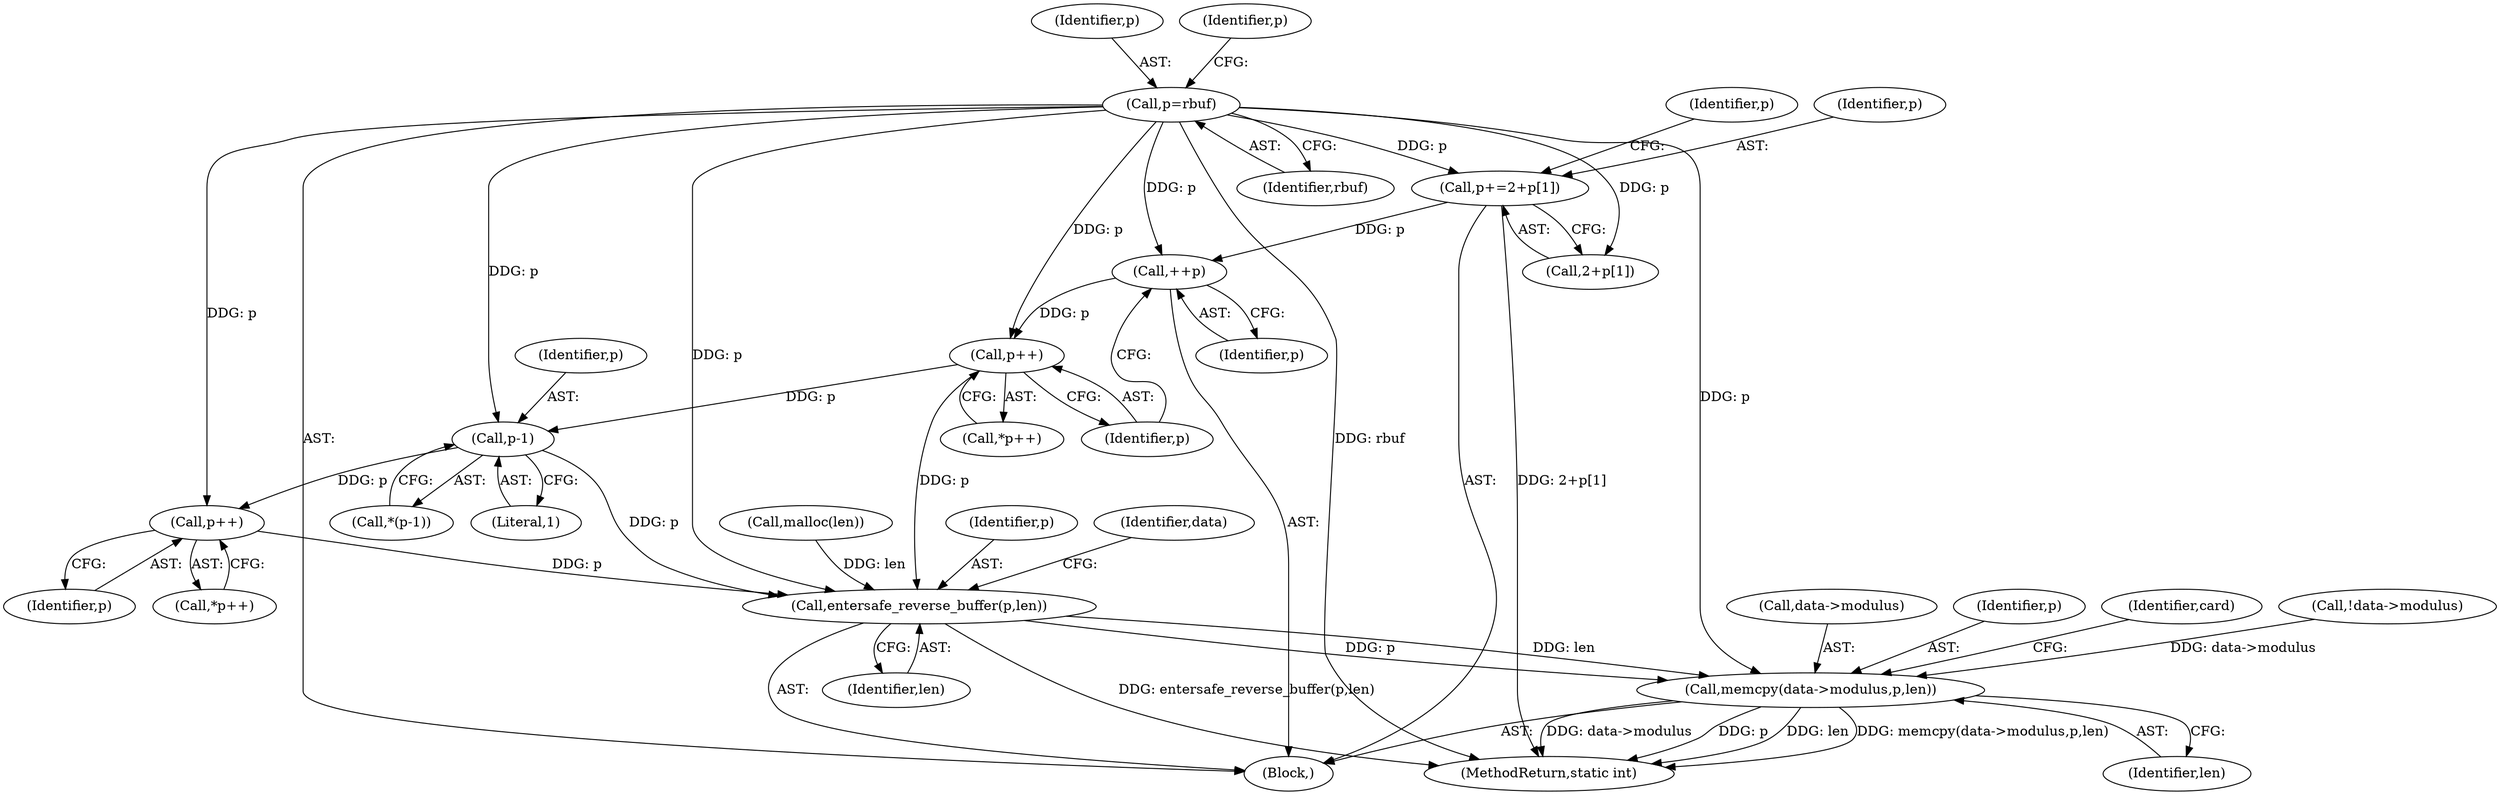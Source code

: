 digraph "0_OpenSC_8fe377e93b4b56060e5bbfb6f3142ceaeca744fa_5@pointer" {
"1000378" [label="(Call,p+=2+p[1])"];
"1000370" [label="(Call,p=rbuf)"];
"1000390" [label="(Call,++p)"];
"1000395" [label="(Call,p++)"];
"1000404" [label="(Call,p-1)"];
"1000425" [label="(Call,p++)"];
"1000429" [label="(Call,entersafe_reverse_buffer(p,len))"];
"1000432" [label="(Call,memcpy(data->modulus,p,len))"];
"1000432" [label="(Call,memcpy(data->modulus,p,len))"];
"1000430" [label="(Identifier,p)"];
"1000424" [label="(Call,*p++)"];
"1000425" [label="(Call,p++)"];
"1000426" [label="(Identifier,p)"];
"1000390" [label="(Call,++p)"];
"1000403" [label="(Call,*(p-1))"];
"1000371" [label="(Identifier,p)"];
"1000404" [label="(Call,p-1)"];
"1000405" [label="(Identifier,p)"];
"1000394" [label="(Call,*p++)"];
"1000378" [label="(Call,p+=2+p[1])"];
"1000437" [label="(Identifier,len)"];
"1000376" [label="(Identifier,p)"];
"1000444" [label="(MethodReturn,static int)"];
"1000433" [label="(Call,data->modulus)"];
"1000434" [label="(Identifier,data)"];
"1000431" [label="(Identifier,len)"];
"1000436" [label="(Identifier,p)"];
"1000406" [label="(Literal,1)"];
"1000440" [label="(Identifier,card)"];
"1000357" [label="(Call,malloc(len))"];
"1000372" [label="(Identifier,rbuf)"];
"1000380" [label="(Call,2+p[1])"];
"1000379" [label="(Identifier,p)"];
"1000429" [label="(Call,entersafe_reverse_buffer(p,len))"];
"1000395" [label="(Call,p++)"];
"1000391" [label="(Identifier,p)"];
"1000107" [label="(Block,)"];
"1000370" [label="(Call,p=rbuf)"];
"1000388" [label="(Identifier,p)"];
"1000360" [label="(Call,!data->modulus)"];
"1000396" [label="(Identifier,p)"];
"1000378" -> "1000107"  [label="AST: "];
"1000378" -> "1000380"  [label="CFG: "];
"1000379" -> "1000378"  [label="AST: "];
"1000380" -> "1000378"  [label="AST: "];
"1000388" -> "1000378"  [label="CFG: "];
"1000378" -> "1000444"  [label="DDG: 2+p[1]"];
"1000370" -> "1000378"  [label="DDG: p"];
"1000378" -> "1000390"  [label="DDG: p"];
"1000370" -> "1000107"  [label="AST: "];
"1000370" -> "1000372"  [label="CFG: "];
"1000371" -> "1000370"  [label="AST: "];
"1000372" -> "1000370"  [label="AST: "];
"1000376" -> "1000370"  [label="CFG: "];
"1000370" -> "1000444"  [label="DDG: rbuf"];
"1000370" -> "1000380"  [label="DDG: p"];
"1000370" -> "1000390"  [label="DDG: p"];
"1000370" -> "1000395"  [label="DDG: p"];
"1000370" -> "1000404"  [label="DDG: p"];
"1000370" -> "1000425"  [label="DDG: p"];
"1000370" -> "1000429"  [label="DDG: p"];
"1000370" -> "1000432"  [label="DDG: p"];
"1000390" -> "1000107"  [label="AST: "];
"1000390" -> "1000391"  [label="CFG: "];
"1000391" -> "1000390"  [label="AST: "];
"1000396" -> "1000390"  [label="CFG: "];
"1000390" -> "1000395"  [label="DDG: p"];
"1000395" -> "1000394"  [label="AST: "];
"1000395" -> "1000396"  [label="CFG: "];
"1000396" -> "1000395"  [label="AST: "];
"1000394" -> "1000395"  [label="CFG: "];
"1000395" -> "1000404"  [label="DDG: p"];
"1000395" -> "1000429"  [label="DDG: p"];
"1000404" -> "1000403"  [label="AST: "];
"1000404" -> "1000406"  [label="CFG: "];
"1000405" -> "1000404"  [label="AST: "];
"1000406" -> "1000404"  [label="AST: "];
"1000403" -> "1000404"  [label="CFG: "];
"1000404" -> "1000425"  [label="DDG: p"];
"1000404" -> "1000429"  [label="DDG: p"];
"1000425" -> "1000424"  [label="AST: "];
"1000425" -> "1000426"  [label="CFG: "];
"1000426" -> "1000425"  [label="AST: "];
"1000424" -> "1000425"  [label="CFG: "];
"1000425" -> "1000429"  [label="DDG: p"];
"1000429" -> "1000107"  [label="AST: "];
"1000429" -> "1000431"  [label="CFG: "];
"1000430" -> "1000429"  [label="AST: "];
"1000431" -> "1000429"  [label="AST: "];
"1000434" -> "1000429"  [label="CFG: "];
"1000429" -> "1000444"  [label="DDG: entersafe_reverse_buffer(p,len)"];
"1000357" -> "1000429"  [label="DDG: len"];
"1000429" -> "1000432"  [label="DDG: p"];
"1000429" -> "1000432"  [label="DDG: len"];
"1000432" -> "1000107"  [label="AST: "];
"1000432" -> "1000437"  [label="CFG: "];
"1000433" -> "1000432"  [label="AST: "];
"1000436" -> "1000432"  [label="AST: "];
"1000437" -> "1000432"  [label="AST: "];
"1000440" -> "1000432"  [label="CFG: "];
"1000432" -> "1000444"  [label="DDG: p"];
"1000432" -> "1000444"  [label="DDG: len"];
"1000432" -> "1000444"  [label="DDG: memcpy(data->modulus,p,len)"];
"1000432" -> "1000444"  [label="DDG: data->modulus"];
"1000360" -> "1000432"  [label="DDG: data->modulus"];
}
